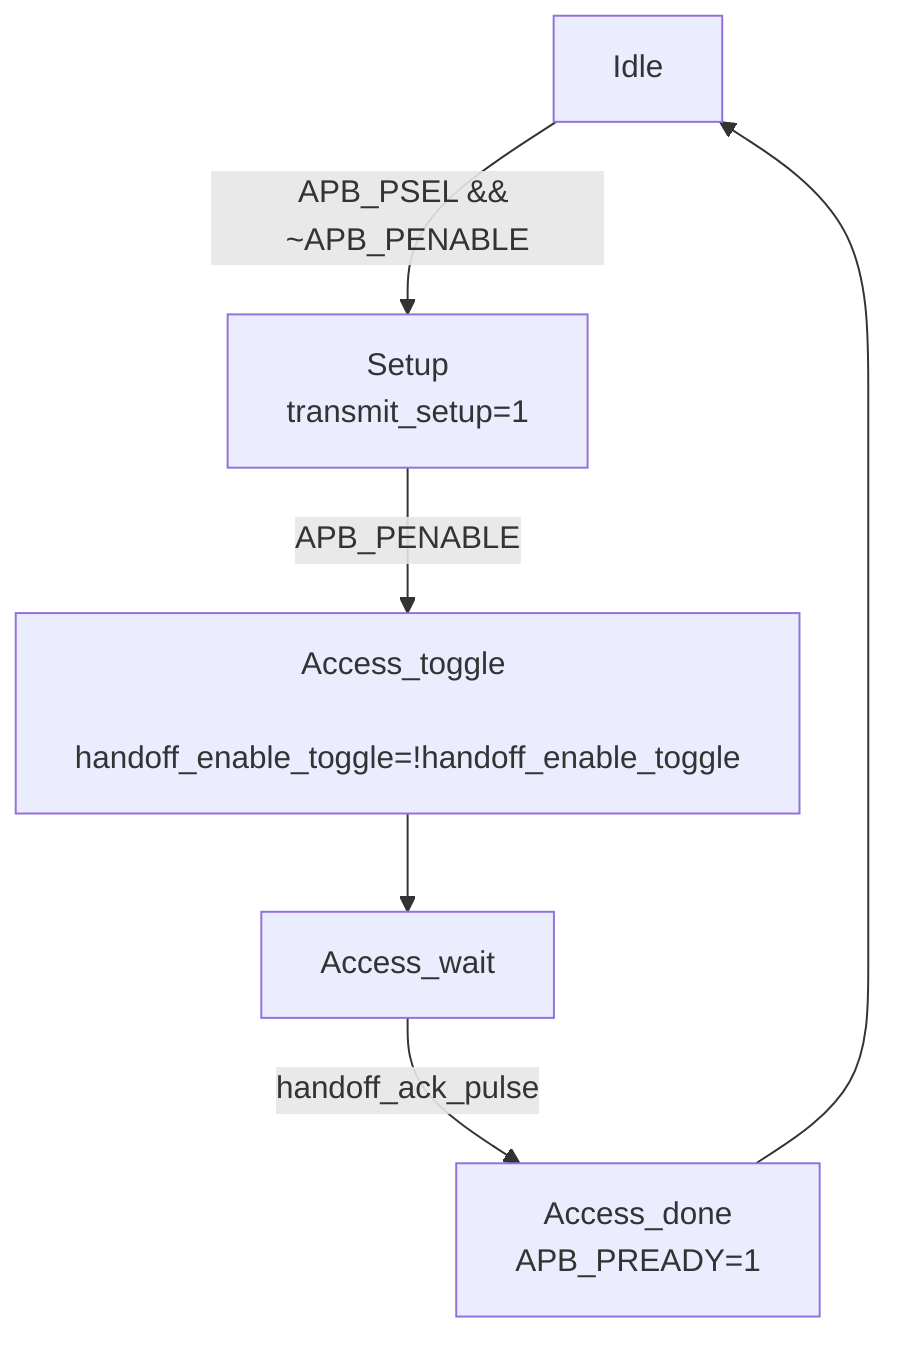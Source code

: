 flowchart TD
    classDef default text-align:center
    %%class idle,setup,access_toggle,access_wait,access_done cState

    idle[Idle]
    setup[Setup \n transmit_setup=1]
    access_toggle[Access_toggle \n handoff_enable_toggle=!handoff_enable_toggle]
    access_wait[Access_wait]
    access_done[Access_done \n APB_PREADY=1]

    idle --> |"APB_PSEL && ~APB_PENABLE"| setup
    setup --> |APB_PENABLE| access_toggle
    access_toggle --> access_wait
    access_wait --> |handoff_ack_pulse| access_done
    access_done --> idle